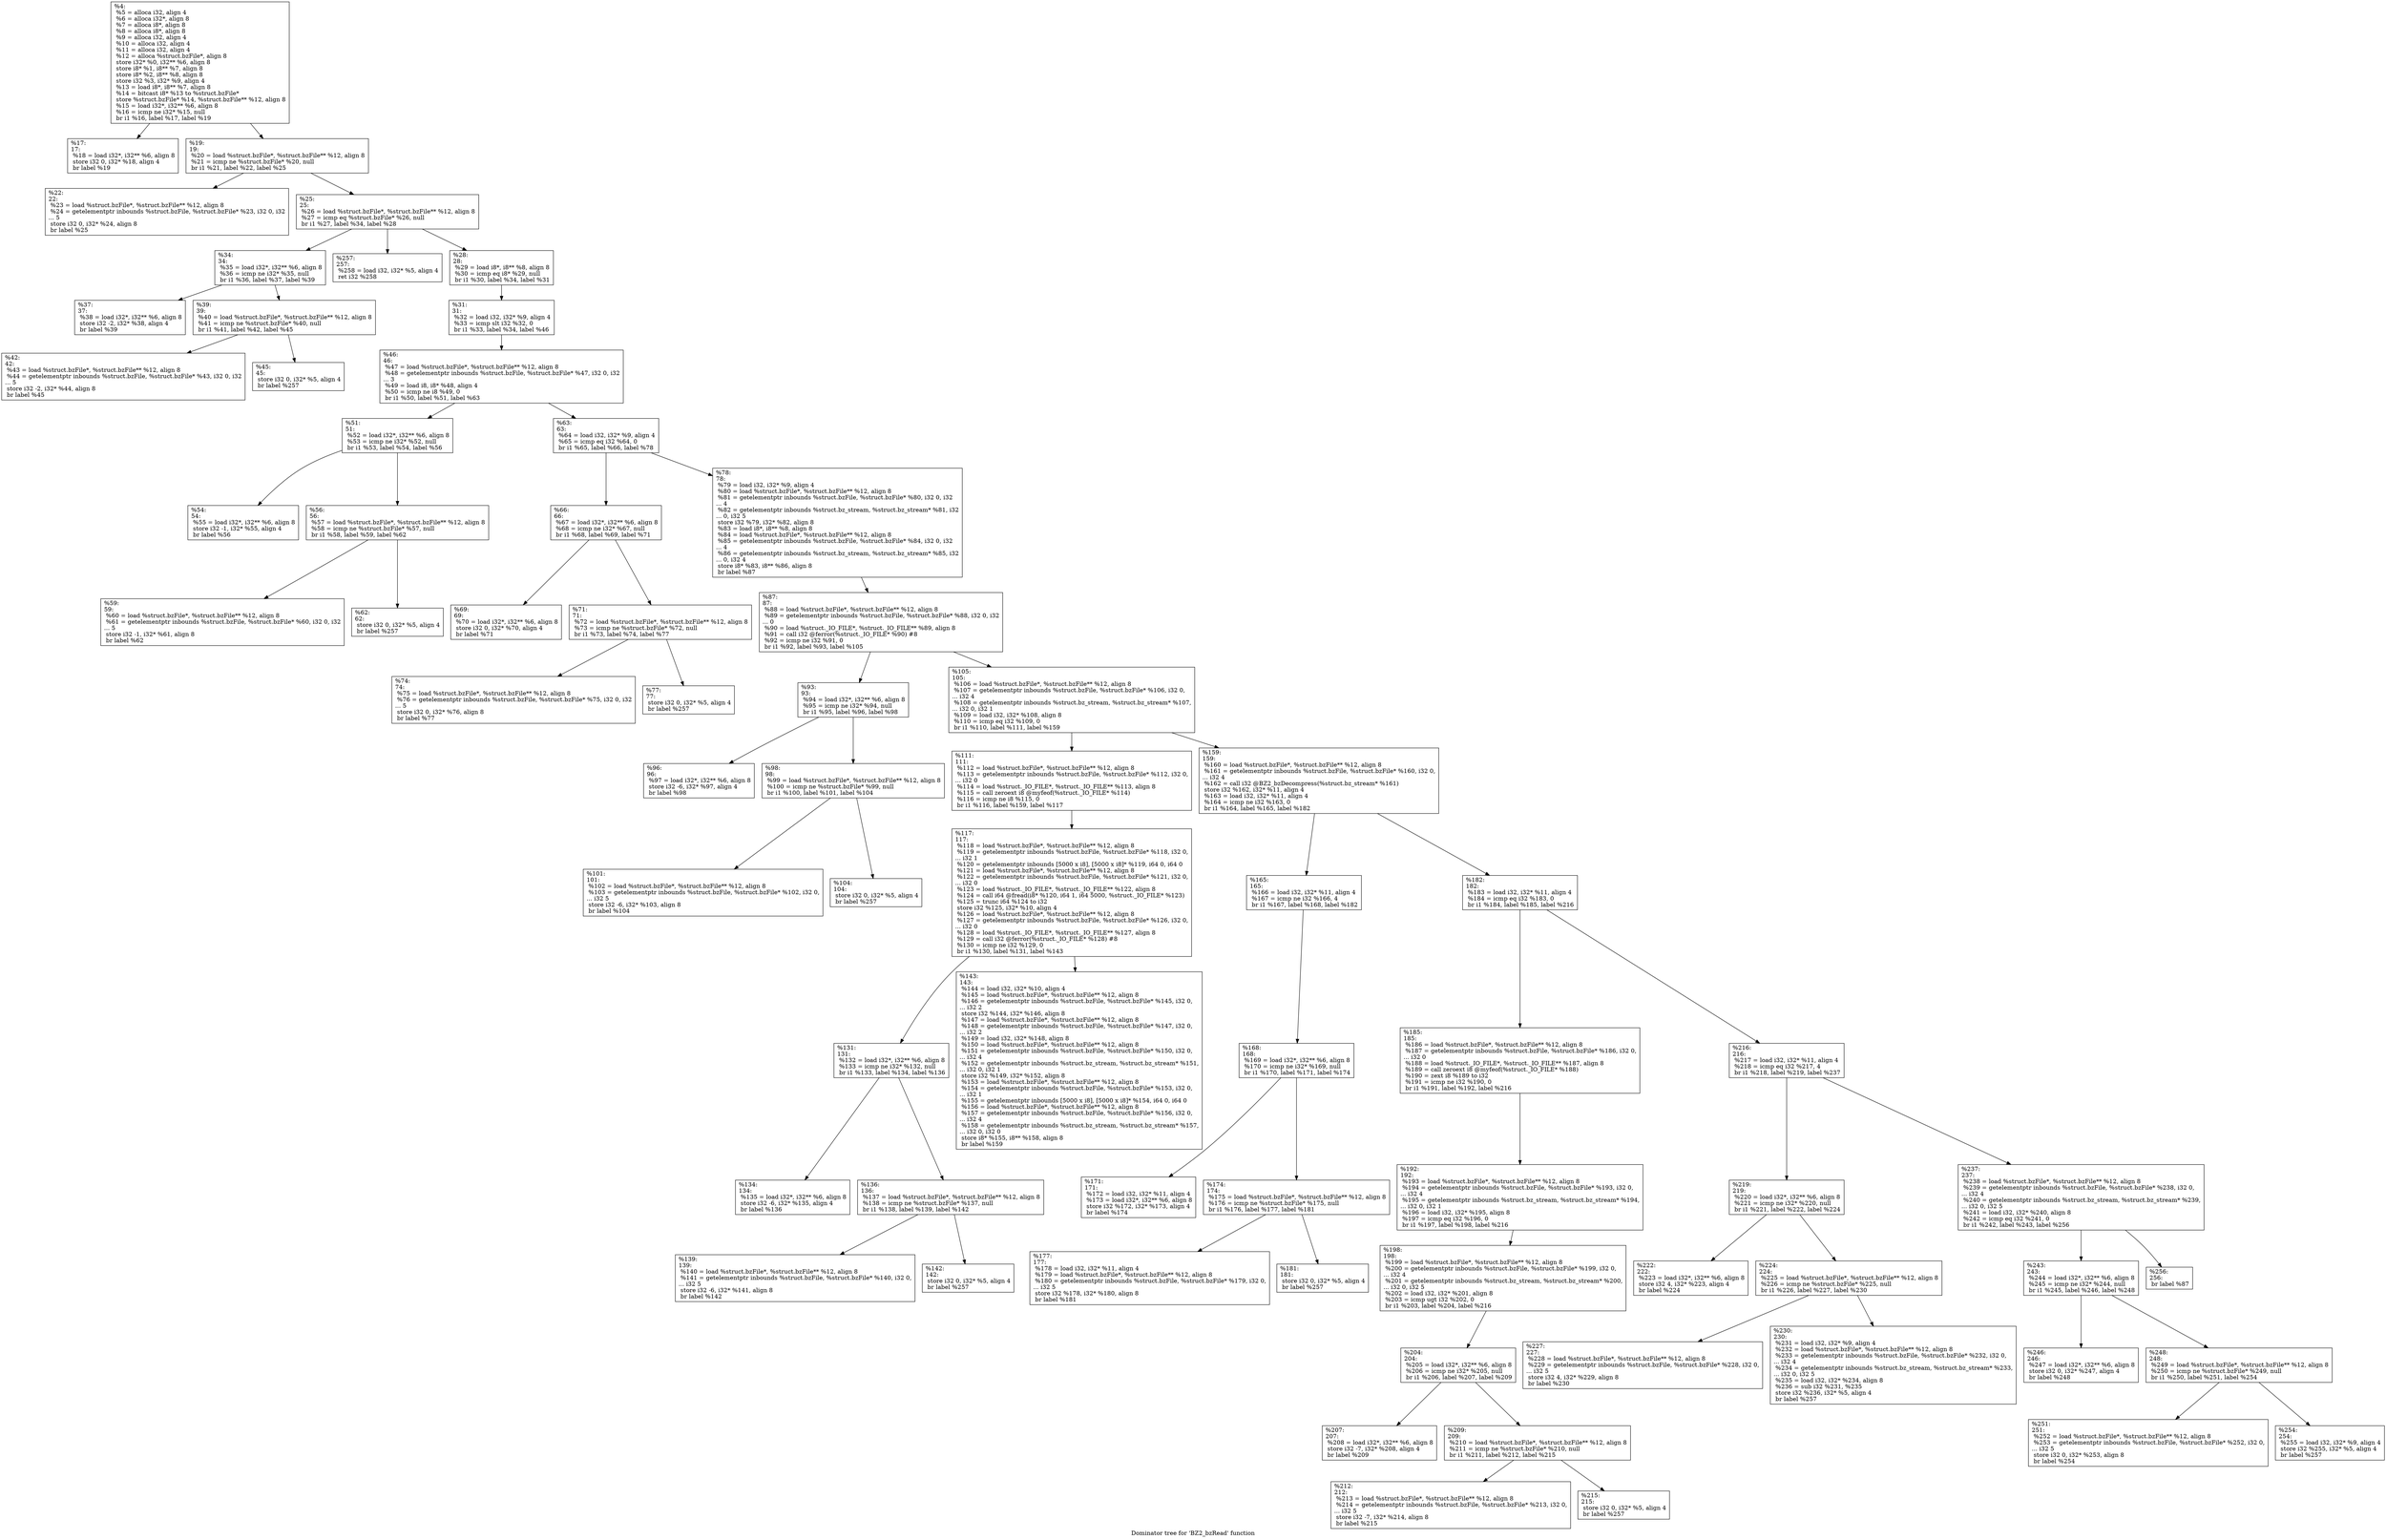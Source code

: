 digraph "Dominator tree for 'BZ2_bzRead' function" {
	label="Dominator tree for 'BZ2_bzRead' function";

	Node0xcdc6a0 [shape=record,label="{%4:\l  %5 = alloca i32, align 4\l  %6 = alloca i32*, align 8\l  %7 = alloca i8*, align 8\l  %8 = alloca i8*, align 8\l  %9 = alloca i32, align 4\l  %10 = alloca i32, align 4\l  %11 = alloca i32, align 4\l  %12 = alloca %struct.bzFile*, align 8\l  store i32* %0, i32** %6, align 8\l  store i8* %1, i8** %7, align 8\l  store i8* %2, i8** %8, align 8\l  store i32 %3, i32* %9, align 4\l  %13 = load i8*, i8** %7, align 8\l  %14 = bitcast i8* %13 to %struct.bzFile*\l  store %struct.bzFile* %14, %struct.bzFile** %12, align 8\l  %15 = load i32*, i32** %6, align 8\l  %16 = icmp ne i32* %15, null\l  br i1 %16, label %17, label %19\l}"];
	Node0xcdc6a0 -> Node0xa815d0;
	Node0xcdc6a0 -> Node0xcce990;
	Node0xa815d0 [shape=record,label="{%17:\l17:                                               \l  %18 = load i32*, i32** %6, align 8\l  store i32 0, i32* %18, align 4\l  br label %19\l}"];
	Node0xcce990 [shape=record,label="{%19:\l19:                                               \l  %20 = load %struct.bzFile*, %struct.bzFile** %12, align 8\l  %21 = icmp ne %struct.bzFile* %20, null\l  br i1 %21, label %22, label %25\l}"];
	Node0xcce990 -> Node0xd52f10;
	Node0xcce990 -> Node0xcd5750;
	Node0xd52f10 [shape=record,label="{%22:\l22:                                               \l  %23 = load %struct.bzFile*, %struct.bzFile** %12, align 8\l  %24 = getelementptr inbounds %struct.bzFile, %struct.bzFile* %23, i32 0, i32\l... 5\l  store i32 0, i32* %24, align 8\l  br label %25\l}"];
	Node0xcd5750 [shape=record,label="{%25:\l25:                                               \l  %26 = load %struct.bzFile*, %struct.bzFile** %12, align 8\l  %27 = icmp eq %struct.bzFile* %26, null\l  br i1 %27, label %34, label %28\l}"];
	Node0xcd5750 -> Node0xb05360;
	Node0xcd5750 -> Node0xb37060;
	Node0xcd5750 -> Node0xc94d00;
	Node0xb05360 [shape=record,label="{%34:\l34:                                               \l  %35 = load i32*, i32** %6, align 8\l  %36 = icmp ne i32* %35, null\l  br i1 %36, label %37, label %39\l}"];
	Node0xb05360 -> Node0xce5c70;
	Node0xb05360 -> Node0xbc2f60;
	Node0xce5c70 [shape=record,label="{%37:\l37:                                               \l  %38 = load i32*, i32** %6, align 8\l  store i32 -2, i32* %38, align 4\l  br label %39\l}"];
	Node0xbc2f60 [shape=record,label="{%39:\l39:                                               \l  %40 = load %struct.bzFile*, %struct.bzFile** %12, align 8\l  %41 = icmp ne %struct.bzFile* %40, null\l  br i1 %41, label %42, label %45\l}"];
	Node0xbc2f60 -> Node0xcc91a0;
	Node0xbc2f60 -> Node0xcdf1e0;
	Node0xcc91a0 [shape=record,label="{%42:\l42:                                               \l  %43 = load %struct.bzFile*, %struct.bzFile** %12, align 8\l  %44 = getelementptr inbounds %struct.bzFile, %struct.bzFile* %43, i32 0, i32\l... 5\l  store i32 -2, i32* %44, align 8\l  br label %45\l}"];
	Node0xcdf1e0 [shape=record,label="{%45:\l45:                                               \l  store i32 0, i32* %5, align 4\l  br label %257\l}"];
	Node0xb37060 [shape=record,label="{%257:\l257:                                              \l  %258 = load i32, i32* %5, align 4\l  ret i32 %258\l}"];
	Node0xc94d00 [shape=record,label="{%28:\l28:                                               \l  %29 = load i8*, i8** %8, align 8\l  %30 = icmp eq i8* %29, null\l  br i1 %30, label %34, label %31\l}"];
	Node0xc94d00 -> Node0xce3e40;
	Node0xce3e40 [shape=record,label="{%31:\l31:                                               \l  %32 = load i32, i32* %9, align 4\l  %33 = icmp slt i32 %32, 0\l  br i1 %33, label %34, label %46\l}"];
	Node0xce3e40 -> Node0xd86650;
	Node0xd86650 [shape=record,label="{%46:\l46:                                               \l  %47 = load %struct.bzFile*, %struct.bzFile** %12, align 8\l  %48 = getelementptr inbounds %struct.bzFile, %struct.bzFile* %47, i32 0, i32\l... 3\l  %49 = load i8, i8* %48, align 4\l  %50 = icmp ne i8 %49, 0\l  br i1 %50, label %51, label %63\l}"];
	Node0xd86650 -> Node0xbc7ca0;
	Node0xd86650 -> Node0xa977c0;
	Node0xbc7ca0 [shape=record,label="{%51:\l51:                                               \l  %52 = load i32*, i32** %6, align 8\l  %53 = icmp ne i32* %52, null\l  br i1 %53, label %54, label %56\l}"];
	Node0xbc7ca0 -> Node0xb15380;
	Node0xbc7ca0 -> Node0xcb43d0;
	Node0xb15380 [shape=record,label="{%54:\l54:                                               \l  %55 = load i32*, i32** %6, align 8\l  store i32 -1, i32* %55, align 4\l  br label %56\l}"];
	Node0xcb43d0 [shape=record,label="{%56:\l56:                                               \l  %57 = load %struct.bzFile*, %struct.bzFile** %12, align 8\l  %58 = icmp ne %struct.bzFile* %57, null\l  br i1 %58, label %59, label %62\l}"];
	Node0xcb43d0 -> Node0xc1bc20;
	Node0xcb43d0 -> Node0xbc8a10;
	Node0xc1bc20 [shape=record,label="{%59:\l59:                                               \l  %60 = load %struct.bzFile*, %struct.bzFile** %12, align 8\l  %61 = getelementptr inbounds %struct.bzFile, %struct.bzFile* %60, i32 0, i32\l... 5\l  store i32 -1, i32* %61, align 8\l  br label %62\l}"];
	Node0xbc8a10 [shape=record,label="{%62:\l62:                                               \l  store i32 0, i32* %5, align 4\l  br label %257\l}"];
	Node0xa977c0 [shape=record,label="{%63:\l63:                                               \l  %64 = load i32, i32* %9, align 4\l  %65 = icmp eq i32 %64, 0\l  br i1 %65, label %66, label %78\l}"];
	Node0xa977c0 -> Node0xce2220;
	Node0xa977c0 -> Node0xd5d210;
	Node0xce2220 [shape=record,label="{%66:\l66:                                               \l  %67 = load i32*, i32** %6, align 8\l  %68 = icmp ne i32* %67, null\l  br i1 %68, label %69, label %71\l}"];
	Node0xce2220 -> Node0xd5e140;
	Node0xce2220 -> Node0xb0efb0;
	Node0xd5e140 [shape=record,label="{%69:\l69:                                               \l  %70 = load i32*, i32** %6, align 8\l  store i32 0, i32* %70, align 4\l  br label %71\l}"];
	Node0xb0efb0 [shape=record,label="{%71:\l71:                                               \l  %72 = load %struct.bzFile*, %struct.bzFile** %12, align 8\l  %73 = icmp ne %struct.bzFile* %72, null\l  br i1 %73, label %74, label %77\l}"];
	Node0xb0efb0 -> Node0xd7c880;
	Node0xb0efb0 -> Node0xcbaca0;
	Node0xd7c880 [shape=record,label="{%74:\l74:                                               \l  %75 = load %struct.bzFile*, %struct.bzFile** %12, align 8\l  %76 = getelementptr inbounds %struct.bzFile, %struct.bzFile* %75, i32 0, i32\l... 5\l  store i32 0, i32* %76, align 8\l  br label %77\l}"];
	Node0xcbaca0 [shape=record,label="{%77:\l77:                                               \l  store i32 0, i32* %5, align 4\l  br label %257\l}"];
	Node0xd5d210 [shape=record,label="{%78:\l78:                                               \l  %79 = load i32, i32* %9, align 4\l  %80 = load %struct.bzFile*, %struct.bzFile** %12, align 8\l  %81 = getelementptr inbounds %struct.bzFile, %struct.bzFile* %80, i32 0, i32\l... 4\l  %82 = getelementptr inbounds %struct.bz_stream, %struct.bz_stream* %81, i32\l... 0, i32 5\l  store i32 %79, i32* %82, align 8\l  %83 = load i8*, i8** %8, align 8\l  %84 = load %struct.bzFile*, %struct.bzFile** %12, align 8\l  %85 = getelementptr inbounds %struct.bzFile, %struct.bzFile* %84, i32 0, i32\l... 4\l  %86 = getelementptr inbounds %struct.bz_stream, %struct.bz_stream* %85, i32\l... 0, i32 4\l  store i8* %83, i8** %86, align 8\l  br label %87\l}"];
	Node0xd5d210 -> Node0xcd4140;
	Node0xcd4140 [shape=record,label="{%87:\l87:                                               \l  %88 = load %struct.bzFile*, %struct.bzFile** %12, align 8\l  %89 = getelementptr inbounds %struct.bzFile, %struct.bzFile* %88, i32 0, i32\l... 0\l  %90 = load %struct._IO_FILE*, %struct._IO_FILE** %89, align 8\l  %91 = call i32 @ferror(%struct._IO_FILE* %90) #8\l  %92 = icmp ne i32 %91, 0\l  br i1 %92, label %93, label %105\l}"];
	Node0xcd4140 -> Node0xd6cda0;
	Node0xcd4140 -> Node0xb1e730;
	Node0xd6cda0 [shape=record,label="{%93:\l93:                                               \l  %94 = load i32*, i32** %6, align 8\l  %95 = icmp ne i32* %94, null\l  br i1 %95, label %96, label %98\l}"];
	Node0xd6cda0 -> Node0xb41800;
	Node0xd6cda0 -> Node0xb7fd20;
	Node0xb41800 [shape=record,label="{%96:\l96:                                               \l  %97 = load i32*, i32** %6, align 8\l  store i32 -6, i32* %97, align 4\l  br label %98\l}"];
	Node0xb7fd20 [shape=record,label="{%98:\l98:                                               \l  %99 = load %struct.bzFile*, %struct.bzFile** %12, align 8\l  %100 = icmp ne %struct.bzFile* %99, null\l  br i1 %100, label %101, label %104\l}"];
	Node0xb7fd20 -> Node0xd56060;
	Node0xb7fd20 -> Node0xc5a430;
	Node0xd56060 [shape=record,label="{%101:\l101:                                              \l  %102 = load %struct.bzFile*, %struct.bzFile** %12, align 8\l  %103 = getelementptr inbounds %struct.bzFile, %struct.bzFile* %102, i32 0,\l... i32 5\l  store i32 -6, i32* %103, align 8\l  br label %104\l}"];
	Node0xc5a430 [shape=record,label="{%104:\l104:                                              \l  store i32 0, i32* %5, align 4\l  br label %257\l}"];
	Node0xb1e730 [shape=record,label="{%105:\l105:                                              \l  %106 = load %struct.bzFile*, %struct.bzFile** %12, align 8\l  %107 = getelementptr inbounds %struct.bzFile, %struct.bzFile* %106, i32 0,\l... i32 4\l  %108 = getelementptr inbounds %struct.bz_stream, %struct.bz_stream* %107,\l... i32 0, i32 1\l  %109 = load i32, i32* %108, align 8\l  %110 = icmp eq i32 %109, 0\l  br i1 %110, label %111, label %159\l}"];
	Node0xb1e730 -> Node0xce9ae0;
	Node0xb1e730 -> Node0xcb51b0;
	Node0xce9ae0 [shape=record,label="{%111:\l111:                                              \l  %112 = load %struct.bzFile*, %struct.bzFile** %12, align 8\l  %113 = getelementptr inbounds %struct.bzFile, %struct.bzFile* %112, i32 0,\l... i32 0\l  %114 = load %struct._IO_FILE*, %struct._IO_FILE** %113, align 8\l  %115 = call zeroext i8 @myfeof(%struct._IO_FILE* %114)\l  %116 = icmp ne i8 %115, 0\l  br i1 %116, label %159, label %117\l}"];
	Node0xce9ae0 -> Node0xb187a0;
	Node0xb187a0 [shape=record,label="{%117:\l117:                                              \l  %118 = load %struct.bzFile*, %struct.bzFile** %12, align 8\l  %119 = getelementptr inbounds %struct.bzFile, %struct.bzFile* %118, i32 0,\l... i32 1\l  %120 = getelementptr inbounds [5000 x i8], [5000 x i8]* %119, i64 0, i64 0\l  %121 = load %struct.bzFile*, %struct.bzFile** %12, align 8\l  %122 = getelementptr inbounds %struct.bzFile, %struct.bzFile* %121, i32 0,\l... i32 0\l  %123 = load %struct._IO_FILE*, %struct._IO_FILE** %122, align 8\l  %124 = call i64 @fread(i8* %120, i64 1, i64 5000, %struct._IO_FILE* %123)\l  %125 = trunc i64 %124 to i32\l  store i32 %125, i32* %10, align 4\l  %126 = load %struct.bzFile*, %struct.bzFile** %12, align 8\l  %127 = getelementptr inbounds %struct.bzFile, %struct.bzFile* %126, i32 0,\l... i32 0\l  %128 = load %struct._IO_FILE*, %struct._IO_FILE** %127, align 8\l  %129 = call i32 @ferror(%struct._IO_FILE* %128) #8\l  %130 = icmp ne i32 %129, 0\l  br i1 %130, label %131, label %143\l}"];
	Node0xb187a0 -> Node0xc67ad0;
	Node0xb187a0 -> Node0xa80090;
	Node0xc67ad0 [shape=record,label="{%131:\l131:                                              \l  %132 = load i32*, i32** %6, align 8\l  %133 = icmp ne i32* %132, null\l  br i1 %133, label %134, label %136\l}"];
	Node0xc67ad0 -> Node0xd557e0;
	Node0xc67ad0 -> Node0xd466f0;
	Node0xd557e0 [shape=record,label="{%134:\l134:                                              \l  %135 = load i32*, i32** %6, align 8\l  store i32 -6, i32* %135, align 4\l  br label %136\l}"];
	Node0xd466f0 [shape=record,label="{%136:\l136:                                              \l  %137 = load %struct.bzFile*, %struct.bzFile** %12, align 8\l  %138 = icmp ne %struct.bzFile* %137, null\l  br i1 %138, label %139, label %142\l}"];
	Node0xd466f0 -> Node0xd76570;
	Node0xd466f0 -> Node0xcb6860;
	Node0xd76570 [shape=record,label="{%139:\l139:                                              \l  %140 = load %struct.bzFile*, %struct.bzFile** %12, align 8\l  %141 = getelementptr inbounds %struct.bzFile, %struct.bzFile* %140, i32 0,\l... i32 5\l  store i32 -6, i32* %141, align 8\l  br label %142\l}"];
	Node0xcb6860 [shape=record,label="{%142:\l142:                                              \l  store i32 0, i32* %5, align 4\l  br label %257\l}"];
	Node0xa80090 [shape=record,label="{%143:\l143:                                              \l  %144 = load i32, i32* %10, align 4\l  %145 = load %struct.bzFile*, %struct.bzFile** %12, align 8\l  %146 = getelementptr inbounds %struct.bzFile, %struct.bzFile* %145, i32 0,\l... i32 2\l  store i32 %144, i32* %146, align 8\l  %147 = load %struct.bzFile*, %struct.bzFile** %12, align 8\l  %148 = getelementptr inbounds %struct.bzFile, %struct.bzFile* %147, i32 0,\l... i32 2\l  %149 = load i32, i32* %148, align 8\l  %150 = load %struct.bzFile*, %struct.bzFile** %12, align 8\l  %151 = getelementptr inbounds %struct.bzFile, %struct.bzFile* %150, i32 0,\l... i32 4\l  %152 = getelementptr inbounds %struct.bz_stream, %struct.bz_stream* %151,\l... i32 0, i32 1\l  store i32 %149, i32* %152, align 8\l  %153 = load %struct.bzFile*, %struct.bzFile** %12, align 8\l  %154 = getelementptr inbounds %struct.bzFile, %struct.bzFile* %153, i32 0,\l... i32 1\l  %155 = getelementptr inbounds [5000 x i8], [5000 x i8]* %154, i64 0, i64 0\l  %156 = load %struct.bzFile*, %struct.bzFile** %12, align 8\l  %157 = getelementptr inbounds %struct.bzFile, %struct.bzFile* %156, i32 0,\l... i32 4\l  %158 = getelementptr inbounds %struct.bz_stream, %struct.bz_stream* %157,\l... i32 0, i32 0\l  store i8* %155, i8** %158, align 8\l  br label %159\l}"];
	Node0xcb51b0 [shape=record,label="{%159:\l159:                                              \l  %160 = load %struct.bzFile*, %struct.bzFile** %12, align 8\l  %161 = getelementptr inbounds %struct.bzFile, %struct.bzFile* %160, i32 0,\l... i32 4\l  %162 = call i32 @BZ2_bzDecompress(%struct.bz_stream* %161)\l  store i32 %162, i32* %11, align 4\l  %163 = load i32, i32* %11, align 4\l  %164 = icmp ne i32 %163, 0\l  br i1 %164, label %165, label %182\l}"];
	Node0xcb51b0 -> Node0xcbc130;
	Node0xcb51b0 -> Node0xc77ea0;
	Node0xcbc130 [shape=record,label="{%165:\l165:                                              \l  %166 = load i32, i32* %11, align 4\l  %167 = icmp ne i32 %166, 4\l  br i1 %167, label %168, label %182\l}"];
	Node0xcbc130 -> Node0xa7ff40;
	Node0xa7ff40 [shape=record,label="{%168:\l168:                                              \l  %169 = load i32*, i32** %6, align 8\l  %170 = icmp ne i32* %169, null\l  br i1 %170, label %171, label %174\l}"];
	Node0xa7ff40 -> Node0xd7a030;
	Node0xa7ff40 -> Node0xb368f0;
	Node0xd7a030 [shape=record,label="{%171:\l171:                                              \l  %172 = load i32, i32* %11, align 4\l  %173 = load i32*, i32** %6, align 8\l  store i32 %172, i32* %173, align 4\l  br label %174\l}"];
	Node0xb368f0 [shape=record,label="{%174:\l174:                                              \l  %175 = load %struct.bzFile*, %struct.bzFile** %12, align 8\l  %176 = icmp ne %struct.bzFile* %175, null\l  br i1 %176, label %177, label %181\l}"];
	Node0xb368f0 -> Node0xa7d470;
	Node0xb368f0 -> Node0xce6a50;
	Node0xa7d470 [shape=record,label="{%177:\l177:                                              \l  %178 = load i32, i32* %11, align 4\l  %179 = load %struct.bzFile*, %struct.bzFile** %12, align 8\l  %180 = getelementptr inbounds %struct.bzFile, %struct.bzFile* %179, i32 0,\l... i32 5\l  store i32 %178, i32* %180, align 8\l  br label %181\l}"];
	Node0xce6a50 [shape=record,label="{%181:\l181:                                              \l  store i32 0, i32* %5, align 4\l  br label %257\l}"];
	Node0xc77ea0 [shape=record,label="{%182:\l182:                                              \l  %183 = load i32, i32* %11, align 4\l  %184 = icmp eq i32 %183, 0\l  br i1 %184, label %185, label %216\l}"];
	Node0xc77ea0 -> Node0xc670c0;
	Node0xc77ea0 -> Node0xa556d0;
	Node0xc670c0 [shape=record,label="{%185:\l185:                                              \l  %186 = load %struct.bzFile*, %struct.bzFile** %12, align 8\l  %187 = getelementptr inbounds %struct.bzFile, %struct.bzFile* %186, i32 0,\l... i32 0\l  %188 = load %struct._IO_FILE*, %struct._IO_FILE** %187, align 8\l  %189 = call zeroext i8 @myfeof(%struct._IO_FILE* %188)\l  %190 = zext i8 %189 to i32\l  %191 = icmp ne i32 %190, 0\l  br i1 %191, label %192, label %216\l}"];
	Node0xc670c0 -> Node0xc0c240;
	Node0xc0c240 [shape=record,label="{%192:\l192:                                              \l  %193 = load %struct.bzFile*, %struct.bzFile** %12, align 8\l  %194 = getelementptr inbounds %struct.bzFile, %struct.bzFile* %193, i32 0,\l... i32 4\l  %195 = getelementptr inbounds %struct.bz_stream, %struct.bz_stream* %194,\l... i32 0, i32 1\l  %196 = load i32, i32* %195, align 8\l  %197 = icmp eq i32 %196, 0\l  br i1 %197, label %198, label %216\l}"];
	Node0xc0c240 -> Node0xa2d0b0;
	Node0xa2d0b0 [shape=record,label="{%198:\l198:                                              \l  %199 = load %struct.bzFile*, %struct.bzFile** %12, align 8\l  %200 = getelementptr inbounds %struct.bzFile, %struct.bzFile* %199, i32 0,\l... i32 4\l  %201 = getelementptr inbounds %struct.bz_stream, %struct.bz_stream* %200,\l... i32 0, i32 5\l  %202 = load i32, i32* %201, align 8\l  %203 = icmp ugt i32 %202, 0\l  br i1 %203, label %204, label %216\l}"];
	Node0xa2d0b0 -> Node0xcd4ac0;
	Node0xcd4ac0 [shape=record,label="{%204:\l204:                                              \l  %205 = load i32*, i32** %6, align 8\l  %206 = icmp ne i32* %205, null\l  br i1 %206, label %207, label %209\l}"];
	Node0xcd4ac0 -> Node0xc2df70;
	Node0xcd4ac0 -> Node0xce7560;
	Node0xc2df70 [shape=record,label="{%207:\l207:                                              \l  %208 = load i32*, i32** %6, align 8\l  store i32 -7, i32* %208, align 4\l  br label %209\l}"];
	Node0xce7560 [shape=record,label="{%209:\l209:                                              \l  %210 = load %struct.bzFile*, %struct.bzFile** %12, align 8\l  %211 = icmp ne %struct.bzFile* %210, null\l  br i1 %211, label %212, label %215\l}"];
	Node0xce7560 -> Node0xa66600;
	Node0xce7560 -> Node0xcdd860;
	Node0xa66600 [shape=record,label="{%212:\l212:                                              \l  %213 = load %struct.bzFile*, %struct.bzFile** %12, align 8\l  %214 = getelementptr inbounds %struct.bzFile, %struct.bzFile* %213, i32 0,\l... i32 5\l  store i32 -7, i32* %214, align 8\l  br label %215\l}"];
	Node0xcdd860 [shape=record,label="{%215:\l215:                                              \l  store i32 0, i32* %5, align 4\l  br label %257\l}"];
	Node0xa556d0 [shape=record,label="{%216:\l216:                                              \l  %217 = load i32, i32* %11, align 4\l  %218 = icmp eq i32 %217, 4\l  br i1 %218, label %219, label %237\l}"];
	Node0xa556d0 -> Node0xccafd0;
	Node0xa556d0 -> Node0xd58ad0;
	Node0xccafd0 [shape=record,label="{%219:\l219:                                              \l  %220 = load i32*, i32** %6, align 8\l  %221 = icmp ne i32* %220, null\l  br i1 %221, label %222, label %224\l}"];
	Node0xccafd0 -> Node0xa55c80;
	Node0xccafd0 -> Node0xcd0820;
	Node0xa55c80 [shape=record,label="{%222:\l222:                                              \l  %223 = load i32*, i32** %6, align 8\l  store i32 4, i32* %223, align 4\l  br label %224\l}"];
	Node0xcd0820 [shape=record,label="{%224:\l224:                                              \l  %225 = load %struct.bzFile*, %struct.bzFile** %12, align 8\l  %226 = icmp ne %struct.bzFile* %225, null\l  br i1 %226, label %227, label %230\l}"];
	Node0xcd0820 -> Node0xd66c10;
	Node0xcd0820 -> Node0xa6fd40;
	Node0xd66c10 [shape=record,label="{%227:\l227:                                              \l  %228 = load %struct.bzFile*, %struct.bzFile** %12, align 8\l  %229 = getelementptr inbounds %struct.bzFile, %struct.bzFile* %228, i32 0,\l... i32 5\l  store i32 4, i32* %229, align 8\l  br label %230\l}"];
	Node0xa6fd40 [shape=record,label="{%230:\l230:                                              \l  %231 = load i32, i32* %9, align 4\l  %232 = load %struct.bzFile*, %struct.bzFile** %12, align 8\l  %233 = getelementptr inbounds %struct.bzFile, %struct.bzFile* %232, i32 0,\l... i32 4\l  %234 = getelementptr inbounds %struct.bz_stream, %struct.bz_stream* %233,\l... i32 0, i32 5\l  %235 = load i32, i32* %234, align 8\l  %236 = sub i32 %231, %235\l  store i32 %236, i32* %5, align 4\l  br label %257\l}"];
	Node0xd58ad0 [shape=record,label="{%237:\l237:                                              \l  %238 = load %struct.bzFile*, %struct.bzFile** %12, align 8\l  %239 = getelementptr inbounds %struct.bzFile, %struct.bzFile* %238, i32 0,\l... i32 4\l  %240 = getelementptr inbounds %struct.bz_stream, %struct.bz_stream* %239,\l... i32 0, i32 5\l  %241 = load i32, i32* %240, align 8\l  %242 = icmp eq i32 %241, 0\l  br i1 %242, label %243, label %256\l}"];
	Node0xd58ad0 -> Node0xcb0600;
	Node0xd58ad0 -> Node0xd50d80;
	Node0xcb0600 [shape=record,label="{%243:\l243:                                              \l  %244 = load i32*, i32** %6, align 8\l  %245 = icmp ne i32* %244, null\l  br i1 %245, label %246, label %248\l}"];
	Node0xcb0600 -> Node0xb0a470;
	Node0xcb0600 -> Node0xccfa00;
	Node0xb0a470 [shape=record,label="{%246:\l246:                                              \l  %247 = load i32*, i32** %6, align 8\l  store i32 0, i32* %247, align 4\l  br label %248\l}"];
	Node0xccfa00 [shape=record,label="{%248:\l248:                                              \l  %249 = load %struct.bzFile*, %struct.bzFile** %12, align 8\l  %250 = icmp ne %struct.bzFile* %249, null\l  br i1 %250, label %251, label %254\l}"];
	Node0xccfa00 -> Node0xa305a0;
	Node0xccfa00 -> Node0xceb370;
	Node0xa305a0 [shape=record,label="{%251:\l251:                                              \l  %252 = load %struct.bzFile*, %struct.bzFile** %12, align 8\l  %253 = getelementptr inbounds %struct.bzFile, %struct.bzFile* %252, i32 0,\l... i32 5\l  store i32 0, i32* %253, align 8\l  br label %254\l}"];
	Node0xceb370 [shape=record,label="{%254:\l254:                                              \l  %255 = load i32, i32* %9, align 4\l  store i32 %255, i32* %5, align 4\l  br label %257\l}"];
	Node0xd50d80 [shape=record,label="{%256:\l256:                                              \l  br label %87\l}"];
}
